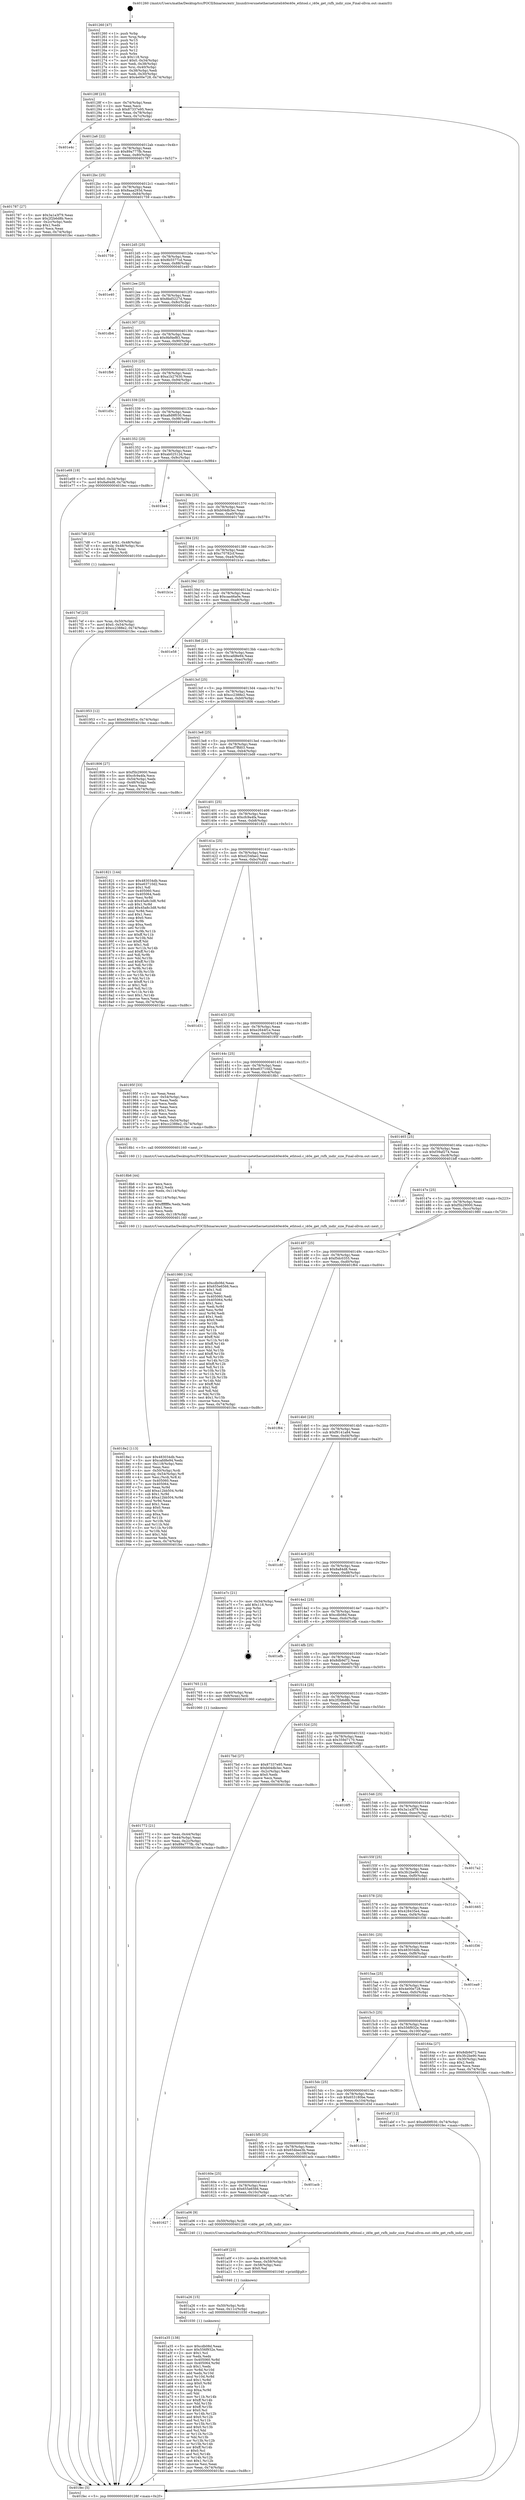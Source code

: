 digraph "0x401260" {
  label = "0x401260 (/mnt/c/Users/mathe/Desktop/tcc/POCII/binaries/extr_linuxdriversnetethernetinteli40ei40e_ethtool.c_i40e_get_rxfh_indir_size_Final-ollvm.out::main(0))"
  labelloc = "t"
  node[shape=record]

  Entry [label="",width=0.3,height=0.3,shape=circle,fillcolor=black,style=filled]
  "0x40128f" [label="{
     0x40128f [23]\l
     | [instrs]\l
     &nbsp;&nbsp;0x40128f \<+3\>: mov -0x74(%rbp),%eax\l
     &nbsp;&nbsp;0x401292 \<+2\>: mov %eax,%ecx\l
     &nbsp;&nbsp;0x401294 \<+6\>: sub $0x87337e95,%ecx\l
     &nbsp;&nbsp;0x40129a \<+3\>: mov %eax,-0x78(%rbp)\l
     &nbsp;&nbsp;0x40129d \<+3\>: mov %ecx,-0x7c(%rbp)\l
     &nbsp;&nbsp;0x4012a0 \<+6\>: je 0000000000401e4c \<main+0xbec\>\l
  }"]
  "0x401e4c" [label="{
     0x401e4c\l
  }", style=dashed]
  "0x4012a6" [label="{
     0x4012a6 [22]\l
     | [instrs]\l
     &nbsp;&nbsp;0x4012a6 \<+5\>: jmp 00000000004012ab \<main+0x4b\>\l
     &nbsp;&nbsp;0x4012ab \<+3\>: mov -0x78(%rbp),%eax\l
     &nbsp;&nbsp;0x4012ae \<+5\>: sub $0x89a777fb,%eax\l
     &nbsp;&nbsp;0x4012b3 \<+3\>: mov %eax,-0x80(%rbp)\l
     &nbsp;&nbsp;0x4012b6 \<+6\>: je 0000000000401787 \<main+0x527\>\l
  }"]
  Exit [label="",width=0.3,height=0.3,shape=circle,fillcolor=black,style=filled,peripheries=2]
  "0x401787" [label="{
     0x401787 [27]\l
     | [instrs]\l
     &nbsp;&nbsp;0x401787 \<+5\>: mov $0x3a1a3f79,%eax\l
     &nbsp;&nbsp;0x40178c \<+5\>: mov $0x2f2b6d8b,%ecx\l
     &nbsp;&nbsp;0x401791 \<+3\>: mov -0x2c(%rbp),%edx\l
     &nbsp;&nbsp;0x401794 \<+3\>: cmp $0x1,%edx\l
     &nbsp;&nbsp;0x401797 \<+3\>: cmovl %ecx,%eax\l
     &nbsp;&nbsp;0x40179a \<+3\>: mov %eax,-0x74(%rbp)\l
     &nbsp;&nbsp;0x40179d \<+5\>: jmp 0000000000401fec \<main+0xd8c\>\l
  }"]
  "0x4012bc" [label="{
     0x4012bc [25]\l
     | [instrs]\l
     &nbsp;&nbsp;0x4012bc \<+5\>: jmp 00000000004012c1 \<main+0x61\>\l
     &nbsp;&nbsp;0x4012c1 \<+3\>: mov -0x78(%rbp),%eax\l
     &nbsp;&nbsp;0x4012c4 \<+5\>: sub $0x8aaa293d,%eax\l
     &nbsp;&nbsp;0x4012c9 \<+6\>: mov %eax,-0x84(%rbp)\l
     &nbsp;&nbsp;0x4012cf \<+6\>: je 0000000000401759 \<main+0x4f9\>\l
  }"]
  "0x401a35" [label="{
     0x401a35 [138]\l
     | [instrs]\l
     &nbsp;&nbsp;0x401a35 \<+5\>: mov $0xcdb08d,%eax\l
     &nbsp;&nbsp;0x401a3a \<+5\>: mov $0x556f932e,%esi\l
     &nbsp;&nbsp;0x401a3f \<+2\>: mov $0x1,%cl\l
     &nbsp;&nbsp;0x401a41 \<+2\>: xor %edx,%edx\l
     &nbsp;&nbsp;0x401a43 \<+8\>: mov 0x405060,%r8d\l
     &nbsp;&nbsp;0x401a4b \<+8\>: mov 0x405064,%r9d\l
     &nbsp;&nbsp;0x401a53 \<+3\>: sub $0x1,%edx\l
     &nbsp;&nbsp;0x401a56 \<+3\>: mov %r8d,%r10d\l
     &nbsp;&nbsp;0x401a59 \<+3\>: add %edx,%r10d\l
     &nbsp;&nbsp;0x401a5c \<+4\>: imul %r10d,%r8d\l
     &nbsp;&nbsp;0x401a60 \<+4\>: and $0x1,%r8d\l
     &nbsp;&nbsp;0x401a64 \<+4\>: cmp $0x0,%r8d\l
     &nbsp;&nbsp;0x401a68 \<+4\>: sete %r11b\l
     &nbsp;&nbsp;0x401a6c \<+4\>: cmp $0xa,%r9d\l
     &nbsp;&nbsp;0x401a70 \<+3\>: setl %bl\l
     &nbsp;&nbsp;0x401a73 \<+3\>: mov %r11b,%r14b\l
     &nbsp;&nbsp;0x401a76 \<+4\>: xor $0xff,%r14b\l
     &nbsp;&nbsp;0x401a7a \<+3\>: mov %bl,%r15b\l
     &nbsp;&nbsp;0x401a7d \<+4\>: xor $0xff,%r15b\l
     &nbsp;&nbsp;0x401a81 \<+3\>: xor $0x0,%cl\l
     &nbsp;&nbsp;0x401a84 \<+3\>: mov %r14b,%r12b\l
     &nbsp;&nbsp;0x401a87 \<+4\>: and $0x0,%r12b\l
     &nbsp;&nbsp;0x401a8b \<+3\>: and %cl,%r11b\l
     &nbsp;&nbsp;0x401a8e \<+3\>: mov %r15b,%r13b\l
     &nbsp;&nbsp;0x401a91 \<+4\>: and $0x0,%r13b\l
     &nbsp;&nbsp;0x401a95 \<+2\>: and %cl,%bl\l
     &nbsp;&nbsp;0x401a97 \<+3\>: or %r11b,%r12b\l
     &nbsp;&nbsp;0x401a9a \<+3\>: or %bl,%r13b\l
     &nbsp;&nbsp;0x401a9d \<+3\>: xor %r13b,%r12b\l
     &nbsp;&nbsp;0x401aa0 \<+3\>: or %r15b,%r14b\l
     &nbsp;&nbsp;0x401aa3 \<+4\>: xor $0xff,%r14b\l
     &nbsp;&nbsp;0x401aa7 \<+3\>: or $0x0,%cl\l
     &nbsp;&nbsp;0x401aaa \<+3\>: and %cl,%r14b\l
     &nbsp;&nbsp;0x401aad \<+3\>: or %r14b,%r12b\l
     &nbsp;&nbsp;0x401ab0 \<+4\>: test $0x1,%r12b\l
     &nbsp;&nbsp;0x401ab4 \<+3\>: cmovne %esi,%eax\l
     &nbsp;&nbsp;0x401ab7 \<+3\>: mov %eax,-0x74(%rbp)\l
     &nbsp;&nbsp;0x401aba \<+5\>: jmp 0000000000401fec \<main+0xd8c\>\l
  }"]
  "0x401759" [label="{
     0x401759\l
  }", style=dashed]
  "0x4012d5" [label="{
     0x4012d5 [25]\l
     | [instrs]\l
     &nbsp;&nbsp;0x4012d5 \<+5\>: jmp 00000000004012da \<main+0x7a\>\l
     &nbsp;&nbsp;0x4012da \<+3\>: mov -0x78(%rbp),%eax\l
     &nbsp;&nbsp;0x4012dd \<+5\>: sub $0x8b5577cd,%eax\l
     &nbsp;&nbsp;0x4012e2 \<+6\>: mov %eax,-0x88(%rbp)\l
     &nbsp;&nbsp;0x4012e8 \<+6\>: je 0000000000401e40 \<main+0xbe0\>\l
  }"]
  "0x401a26" [label="{
     0x401a26 [15]\l
     | [instrs]\l
     &nbsp;&nbsp;0x401a26 \<+4\>: mov -0x50(%rbp),%rdi\l
     &nbsp;&nbsp;0x401a2a \<+6\>: mov %eax,-0x11c(%rbp)\l
     &nbsp;&nbsp;0x401a30 \<+5\>: call 0000000000401030 \<free@plt\>\l
     | [calls]\l
     &nbsp;&nbsp;0x401030 \{1\} (unknown)\l
  }"]
  "0x401e40" [label="{
     0x401e40\l
  }", style=dashed]
  "0x4012ee" [label="{
     0x4012ee [25]\l
     | [instrs]\l
     &nbsp;&nbsp;0x4012ee \<+5\>: jmp 00000000004012f3 \<main+0x93\>\l
     &nbsp;&nbsp;0x4012f3 \<+3\>: mov -0x78(%rbp),%eax\l
     &nbsp;&nbsp;0x4012f6 \<+5\>: sub $0x8bd5227d,%eax\l
     &nbsp;&nbsp;0x4012fb \<+6\>: mov %eax,-0x8c(%rbp)\l
     &nbsp;&nbsp;0x401301 \<+6\>: je 0000000000401db4 \<main+0xb54\>\l
  }"]
  "0x401a0f" [label="{
     0x401a0f [23]\l
     | [instrs]\l
     &nbsp;&nbsp;0x401a0f \<+10\>: movabs $0x4030d6,%rdi\l
     &nbsp;&nbsp;0x401a19 \<+3\>: mov %eax,-0x58(%rbp)\l
     &nbsp;&nbsp;0x401a1c \<+3\>: mov -0x58(%rbp),%esi\l
     &nbsp;&nbsp;0x401a1f \<+2\>: mov $0x0,%al\l
     &nbsp;&nbsp;0x401a21 \<+5\>: call 0000000000401040 \<printf@plt\>\l
     | [calls]\l
     &nbsp;&nbsp;0x401040 \{1\} (unknown)\l
  }"]
  "0x401db4" [label="{
     0x401db4\l
  }", style=dashed]
  "0x401307" [label="{
     0x401307 [25]\l
     | [instrs]\l
     &nbsp;&nbsp;0x401307 \<+5\>: jmp 000000000040130c \<main+0xac\>\l
     &nbsp;&nbsp;0x40130c \<+3\>: mov -0x78(%rbp),%eax\l
     &nbsp;&nbsp;0x40130f \<+5\>: sub $0x9bf4ef83,%eax\l
     &nbsp;&nbsp;0x401314 \<+6\>: mov %eax,-0x90(%rbp)\l
     &nbsp;&nbsp;0x40131a \<+6\>: je 0000000000401fb6 \<main+0xd56\>\l
  }"]
  "0x401627" [label="{
     0x401627\l
  }", style=dashed]
  "0x401fb6" [label="{
     0x401fb6\l
  }", style=dashed]
  "0x401320" [label="{
     0x401320 [25]\l
     | [instrs]\l
     &nbsp;&nbsp;0x401320 \<+5\>: jmp 0000000000401325 \<main+0xc5\>\l
     &nbsp;&nbsp;0x401325 \<+3\>: mov -0x78(%rbp),%eax\l
     &nbsp;&nbsp;0x401328 \<+5\>: sub $0xa1b27630,%eax\l
     &nbsp;&nbsp;0x40132d \<+6\>: mov %eax,-0x94(%rbp)\l
     &nbsp;&nbsp;0x401333 \<+6\>: je 0000000000401d5c \<main+0xafc\>\l
  }"]
  "0x401a06" [label="{
     0x401a06 [9]\l
     | [instrs]\l
     &nbsp;&nbsp;0x401a06 \<+4\>: mov -0x50(%rbp),%rdi\l
     &nbsp;&nbsp;0x401a0a \<+5\>: call 0000000000401240 \<i40e_get_rxfh_indir_size\>\l
     | [calls]\l
     &nbsp;&nbsp;0x401240 \{1\} (/mnt/c/Users/mathe/Desktop/tcc/POCII/binaries/extr_linuxdriversnetethernetinteli40ei40e_ethtool.c_i40e_get_rxfh_indir_size_Final-ollvm.out::i40e_get_rxfh_indir_size)\l
  }"]
  "0x401d5c" [label="{
     0x401d5c\l
  }", style=dashed]
  "0x401339" [label="{
     0x401339 [25]\l
     | [instrs]\l
     &nbsp;&nbsp;0x401339 \<+5\>: jmp 000000000040133e \<main+0xde\>\l
     &nbsp;&nbsp;0x40133e \<+3\>: mov -0x78(%rbp),%eax\l
     &nbsp;&nbsp;0x401341 \<+5\>: sub $0xa8d9f030,%eax\l
     &nbsp;&nbsp;0x401346 \<+6\>: mov %eax,-0x98(%rbp)\l
     &nbsp;&nbsp;0x40134c \<+6\>: je 0000000000401e69 \<main+0xc09\>\l
  }"]
  "0x40160e" [label="{
     0x40160e [25]\l
     | [instrs]\l
     &nbsp;&nbsp;0x40160e \<+5\>: jmp 0000000000401613 \<main+0x3b3\>\l
     &nbsp;&nbsp;0x401613 \<+3\>: mov -0x78(%rbp),%eax\l
     &nbsp;&nbsp;0x401616 \<+5\>: sub $0x655e6566,%eax\l
     &nbsp;&nbsp;0x40161b \<+6\>: mov %eax,-0x10c(%rbp)\l
     &nbsp;&nbsp;0x401621 \<+6\>: je 0000000000401a06 \<main+0x7a6\>\l
  }"]
  "0x401e69" [label="{
     0x401e69 [19]\l
     | [instrs]\l
     &nbsp;&nbsp;0x401e69 \<+7\>: movl $0x0,-0x34(%rbp)\l
     &nbsp;&nbsp;0x401e70 \<+7\>: movl $0x8a84d8,-0x74(%rbp)\l
     &nbsp;&nbsp;0x401e77 \<+5\>: jmp 0000000000401fec \<main+0xd8c\>\l
  }"]
  "0x401352" [label="{
     0x401352 [25]\l
     | [instrs]\l
     &nbsp;&nbsp;0x401352 \<+5\>: jmp 0000000000401357 \<main+0xf7\>\l
     &nbsp;&nbsp;0x401357 \<+3\>: mov -0x78(%rbp),%eax\l
     &nbsp;&nbsp;0x40135a \<+5\>: sub $0xab02512d,%eax\l
     &nbsp;&nbsp;0x40135f \<+6\>: mov %eax,-0x9c(%rbp)\l
     &nbsp;&nbsp;0x401365 \<+6\>: je 0000000000401be4 \<main+0x984\>\l
  }"]
  "0x401acb" [label="{
     0x401acb\l
  }", style=dashed]
  "0x401be4" [label="{
     0x401be4\l
  }", style=dashed]
  "0x40136b" [label="{
     0x40136b [25]\l
     | [instrs]\l
     &nbsp;&nbsp;0x40136b \<+5\>: jmp 0000000000401370 \<main+0x110\>\l
     &nbsp;&nbsp;0x401370 \<+3\>: mov -0x78(%rbp),%eax\l
     &nbsp;&nbsp;0x401373 \<+5\>: sub $0xb04db3ec,%eax\l
     &nbsp;&nbsp;0x401378 \<+6\>: mov %eax,-0xa0(%rbp)\l
     &nbsp;&nbsp;0x40137e \<+6\>: je 00000000004017d8 \<main+0x578\>\l
  }"]
  "0x4015f5" [label="{
     0x4015f5 [25]\l
     | [instrs]\l
     &nbsp;&nbsp;0x4015f5 \<+5\>: jmp 00000000004015fa \<main+0x39a\>\l
     &nbsp;&nbsp;0x4015fa \<+3\>: mov -0x78(%rbp),%eax\l
     &nbsp;&nbsp;0x4015fd \<+5\>: sub $0x654bee3b,%eax\l
     &nbsp;&nbsp;0x401602 \<+6\>: mov %eax,-0x108(%rbp)\l
     &nbsp;&nbsp;0x401608 \<+6\>: je 0000000000401acb \<main+0x86b\>\l
  }"]
  "0x4017d8" [label="{
     0x4017d8 [23]\l
     | [instrs]\l
     &nbsp;&nbsp;0x4017d8 \<+7\>: movl $0x1,-0x48(%rbp)\l
     &nbsp;&nbsp;0x4017df \<+4\>: movslq -0x48(%rbp),%rax\l
     &nbsp;&nbsp;0x4017e3 \<+4\>: shl $0x2,%rax\l
     &nbsp;&nbsp;0x4017e7 \<+3\>: mov %rax,%rdi\l
     &nbsp;&nbsp;0x4017ea \<+5\>: call 0000000000401050 \<malloc@plt\>\l
     | [calls]\l
     &nbsp;&nbsp;0x401050 \{1\} (unknown)\l
  }"]
  "0x401384" [label="{
     0x401384 [25]\l
     | [instrs]\l
     &nbsp;&nbsp;0x401384 \<+5\>: jmp 0000000000401389 \<main+0x129\>\l
     &nbsp;&nbsp;0x401389 \<+3\>: mov -0x78(%rbp),%eax\l
     &nbsp;&nbsp;0x40138c \<+5\>: sub $0xc70782cf,%eax\l
     &nbsp;&nbsp;0x401391 \<+6\>: mov %eax,-0xa4(%rbp)\l
     &nbsp;&nbsp;0x401397 \<+6\>: je 0000000000401b1e \<main+0x8be\>\l
  }"]
  "0x401d3d" [label="{
     0x401d3d\l
  }", style=dashed]
  "0x401b1e" [label="{
     0x401b1e\l
  }", style=dashed]
  "0x40139d" [label="{
     0x40139d [25]\l
     | [instrs]\l
     &nbsp;&nbsp;0x40139d \<+5\>: jmp 00000000004013a2 \<main+0x142\>\l
     &nbsp;&nbsp;0x4013a2 \<+3\>: mov -0x78(%rbp),%eax\l
     &nbsp;&nbsp;0x4013a5 \<+5\>: sub $0xcaa46a0e,%eax\l
     &nbsp;&nbsp;0x4013aa \<+6\>: mov %eax,-0xa8(%rbp)\l
     &nbsp;&nbsp;0x4013b0 \<+6\>: je 0000000000401e58 \<main+0xbf8\>\l
  }"]
  "0x4015dc" [label="{
     0x4015dc [25]\l
     | [instrs]\l
     &nbsp;&nbsp;0x4015dc \<+5\>: jmp 00000000004015e1 \<main+0x381\>\l
     &nbsp;&nbsp;0x4015e1 \<+3\>: mov -0x78(%rbp),%eax\l
     &nbsp;&nbsp;0x4015e4 \<+5\>: sub $0x653180be,%eax\l
     &nbsp;&nbsp;0x4015e9 \<+6\>: mov %eax,-0x104(%rbp)\l
     &nbsp;&nbsp;0x4015ef \<+6\>: je 0000000000401d3d \<main+0xadd\>\l
  }"]
  "0x401e58" [label="{
     0x401e58\l
  }", style=dashed]
  "0x4013b6" [label="{
     0x4013b6 [25]\l
     | [instrs]\l
     &nbsp;&nbsp;0x4013b6 \<+5\>: jmp 00000000004013bb \<main+0x15b\>\l
     &nbsp;&nbsp;0x4013bb \<+3\>: mov -0x78(%rbp),%eax\l
     &nbsp;&nbsp;0x4013be \<+5\>: sub $0xcafd8e94,%eax\l
     &nbsp;&nbsp;0x4013c3 \<+6\>: mov %eax,-0xac(%rbp)\l
     &nbsp;&nbsp;0x4013c9 \<+6\>: je 0000000000401953 \<main+0x6f3\>\l
  }"]
  "0x401abf" [label="{
     0x401abf [12]\l
     | [instrs]\l
     &nbsp;&nbsp;0x401abf \<+7\>: movl $0xa8d9f030,-0x74(%rbp)\l
     &nbsp;&nbsp;0x401ac6 \<+5\>: jmp 0000000000401fec \<main+0xd8c\>\l
  }"]
  "0x401953" [label="{
     0x401953 [12]\l
     | [instrs]\l
     &nbsp;&nbsp;0x401953 \<+7\>: movl $0xe2644f1e,-0x74(%rbp)\l
     &nbsp;&nbsp;0x40195a \<+5\>: jmp 0000000000401fec \<main+0xd8c\>\l
  }"]
  "0x4013cf" [label="{
     0x4013cf [25]\l
     | [instrs]\l
     &nbsp;&nbsp;0x4013cf \<+5\>: jmp 00000000004013d4 \<main+0x174\>\l
     &nbsp;&nbsp;0x4013d4 \<+3\>: mov -0x78(%rbp),%eax\l
     &nbsp;&nbsp;0x4013d7 \<+5\>: sub $0xcc2388e2,%eax\l
     &nbsp;&nbsp;0x4013dc \<+6\>: mov %eax,-0xb0(%rbp)\l
     &nbsp;&nbsp;0x4013e2 \<+6\>: je 0000000000401806 \<main+0x5a6\>\l
  }"]
  "0x4018e2" [label="{
     0x4018e2 [113]\l
     | [instrs]\l
     &nbsp;&nbsp;0x4018e2 \<+5\>: mov $0x483034db,%ecx\l
     &nbsp;&nbsp;0x4018e7 \<+5\>: mov $0xcafd8e94,%edx\l
     &nbsp;&nbsp;0x4018ec \<+6\>: mov -0x118(%rbp),%esi\l
     &nbsp;&nbsp;0x4018f2 \<+3\>: imul %eax,%esi\l
     &nbsp;&nbsp;0x4018f5 \<+4\>: mov -0x50(%rbp),%rdi\l
     &nbsp;&nbsp;0x4018f9 \<+4\>: movslq -0x54(%rbp),%r8\l
     &nbsp;&nbsp;0x4018fd \<+4\>: mov %esi,(%rdi,%r8,4)\l
     &nbsp;&nbsp;0x401901 \<+7\>: mov 0x405060,%eax\l
     &nbsp;&nbsp;0x401908 \<+7\>: mov 0x405064,%esi\l
     &nbsp;&nbsp;0x40190f \<+3\>: mov %eax,%r9d\l
     &nbsp;&nbsp;0x401912 \<+7\>: add $0xa12bb504,%r9d\l
     &nbsp;&nbsp;0x401919 \<+4\>: sub $0x1,%r9d\l
     &nbsp;&nbsp;0x40191d \<+7\>: sub $0xa12bb504,%r9d\l
     &nbsp;&nbsp;0x401924 \<+4\>: imul %r9d,%eax\l
     &nbsp;&nbsp;0x401928 \<+3\>: and $0x1,%eax\l
     &nbsp;&nbsp;0x40192b \<+3\>: cmp $0x0,%eax\l
     &nbsp;&nbsp;0x40192e \<+4\>: sete %r10b\l
     &nbsp;&nbsp;0x401932 \<+3\>: cmp $0xa,%esi\l
     &nbsp;&nbsp;0x401935 \<+4\>: setl %r11b\l
     &nbsp;&nbsp;0x401939 \<+3\>: mov %r10b,%bl\l
     &nbsp;&nbsp;0x40193c \<+3\>: and %r11b,%bl\l
     &nbsp;&nbsp;0x40193f \<+3\>: xor %r11b,%r10b\l
     &nbsp;&nbsp;0x401942 \<+3\>: or %r10b,%bl\l
     &nbsp;&nbsp;0x401945 \<+3\>: test $0x1,%bl\l
     &nbsp;&nbsp;0x401948 \<+3\>: cmovne %edx,%ecx\l
     &nbsp;&nbsp;0x40194b \<+3\>: mov %ecx,-0x74(%rbp)\l
     &nbsp;&nbsp;0x40194e \<+5\>: jmp 0000000000401fec \<main+0xd8c\>\l
  }"]
  "0x401806" [label="{
     0x401806 [27]\l
     | [instrs]\l
     &nbsp;&nbsp;0x401806 \<+5\>: mov $0xf5b29000,%eax\l
     &nbsp;&nbsp;0x40180b \<+5\>: mov $0xcfc9a4fa,%ecx\l
     &nbsp;&nbsp;0x401810 \<+3\>: mov -0x54(%rbp),%edx\l
     &nbsp;&nbsp;0x401813 \<+3\>: cmp -0x48(%rbp),%edx\l
     &nbsp;&nbsp;0x401816 \<+3\>: cmovl %ecx,%eax\l
     &nbsp;&nbsp;0x401819 \<+3\>: mov %eax,-0x74(%rbp)\l
     &nbsp;&nbsp;0x40181c \<+5\>: jmp 0000000000401fec \<main+0xd8c\>\l
  }"]
  "0x4013e8" [label="{
     0x4013e8 [25]\l
     | [instrs]\l
     &nbsp;&nbsp;0x4013e8 \<+5\>: jmp 00000000004013ed \<main+0x18d\>\l
     &nbsp;&nbsp;0x4013ed \<+3\>: mov -0x78(%rbp),%eax\l
     &nbsp;&nbsp;0x4013f0 \<+5\>: sub $0xcf7ffd03,%eax\l
     &nbsp;&nbsp;0x4013f5 \<+6\>: mov %eax,-0xb4(%rbp)\l
     &nbsp;&nbsp;0x4013fb \<+6\>: je 0000000000401bd8 \<main+0x978\>\l
  }"]
  "0x4018b6" [label="{
     0x4018b6 [44]\l
     | [instrs]\l
     &nbsp;&nbsp;0x4018b6 \<+2\>: xor %ecx,%ecx\l
     &nbsp;&nbsp;0x4018b8 \<+5\>: mov $0x2,%edx\l
     &nbsp;&nbsp;0x4018bd \<+6\>: mov %edx,-0x114(%rbp)\l
     &nbsp;&nbsp;0x4018c3 \<+1\>: cltd\l
     &nbsp;&nbsp;0x4018c4 \<+6\>: mov -0x114(%rbp),%esi\l
     &nbsp;&nbsp;0x4018ca \<+2\>: idiv %esi\l
     &nbsp;&nbsp;0x4018cc \<+6\>: imul $0xfffffffe,%edx,%edx\l
     &nbsp;&nbsp;0x4018d2 \<+3\>: sub $0x1,%ecx\l
     &nbsp;&nbsp;0x4018d5 \<+2\>: sub %ecx,%edx\l
     &nbsp;&nbsp;0x4018d7 \<+6\>: mov %edx,-0x118(%rbp)\l
     &nbsp;&nbsp;0x4018dd \<+5\>: call 0000000000401160 \<next_i\>\l
     | [calls]\l
     &nbsp;&nbsp;0x401160 \{1\} (/mnt/c/Users/mathe/Desktop/tcc/POCII/binaries/extr_linuxdriversnetethernetinteli40ei40e_ethtool.c_i40e_get_rxfh_indir_size_Final-ollvm.out::next_i)\l
  }"]
  "0x401bd8" [label="{
     0x401bd8\l
  }", style=dashed]
  "0x401401" [label="{
     0x401401 [25]\l
     | [instrs]\l
     &nbsp;&nbsp;0x401401 \<+5\>: jmp 0000000000401406 \<main+0x1a6\>\l
     &nbsp;&nbsp;0x401406 \<+3\>: mov -0x78(%rbp),%eax\l
     &nbsp;&nbsp;0x401409 \<+5\>: sub $0xcfc9a4fa,%eax\l
     &nbsp;&nbsp;0x40140e \<+6\>: mov %eax,-0xb8(%rbp)\l
     &nbsp;&nbsp;0x401414 \<+6\>: je 0000000000401821 \<main+0x5c1\>\l
  }"]
  "0x4017ef" [label="{
     0x4017ef [23]\l
     | [instrs]\l
     &nbsp;&nbsp;0x4017ef \<+4\>: mov %rax,-0x50(%rbp)\l
     &nbsp;&nbsp;0x4017f3 \<+7\>: movl $0x0,-0x54(%rbp)\l
     &nbsp;&nbsp;0x4017fa \<+7\>: movl $0xcc2388e2,-0x74(%rbp)\l
     &nbsp;&nbsp;0x401801 \<+5\>: jmp 0000000000401fec \<main+0xd8c\>\l
  }"]
  "0x401821" [label="{
     0x401821 [144]\l
     | [instrs]\l
     &nbsp;&nbsp;0x401821 \<+5\>: mov $0x483034db,%eax\l
     &nbsp;&nbsp;0x401826 \<+5\>: mov $0xe63710d2,%ecx\l
     &nbsp;&nbsp;0x40182b \<+2\>: mov $0x1,%dl\l
     &nbsp;&nbsp;0x40182d \<+7\>: mov 0x405060,%esi\l
     &nbsp;&nbsp;0x401834 \<+7\>: mov 0x405064,%edi\l
     &nbsp;&nbsp;0x40183b \<+3\>: mov %esi,%r8d\l
     &nbsp;&nbsp;0x40183e \<+7\>: sub $0x45a8c3d8,%r8d\l
     &nbsp;&nbsp;0x401845 \<+4\>: sub $0x1,%r8d\l
     &nbsp;&nbsp;0x401849 \<+7\>: add $0x45a8c3d8,%r8d\l
     &nbsp;&nbsp;0x401850 \<+4\>: imul %r8d,%esi\l
     &nbsp;&nbsp;0x401854 \<+3\>: and $0x1,%esi\l
     &nbsp;&nbsp;0x401857 \<+3\>: cmp $0x0,%esi\l
     &nbsp;&nbsp;0x40185a \<+4\>: sete %r9b\l
     &nbsp;&nbsp;0x40185e \<+3\>: cmp $0xa,%edi\l
     &nbsp;&nbsp;0x401861 \<+4\>: setl %r10b\l
     &nbsp;&nbsp;0x401865 \<+3\>: mov %r9b,%r11b\l
     &nbsp;&nbsp;0x401868 \<+4\>: xor $0xff,%r11b\l
     &nbsp;&nbsp;0x40186c \<+3\>: mov %r10b,%bl\l
     &nbsp;&nbsp;0x40186f \<+3\>: xor $0xff,%bl\l
     &nbsp;&nbsp;0x401872 \<+3\>: xor $0x1,%dl\l
     &nbsp;&nbsp;0x401875 \<+3\>: mov %r11b,%r14b\l
     &nbsp;&nbsp;0x401878 \<+4\>: and $0xff,%r14b\l
     &nbsp;&nbsp;0x40187c \<+3\>: and %dl,%r9b\l
     &nbsp;&nbsp;0x40187f \<+3\>: mov %bl,%r15b\l
     &nbsp;&nbsp;0x401882 \<+4\>: and $0xff,%r15b\l
     &nbsp;&nbsp;0x401886 \<+3\>: and %dl,%r10b\l
     &nbsp;&nbsp;0x401889 \<+3\>: or %r9b,%r14b\l
     &nbsp;&nbsp;0x40188c \<+3\>: or %r10b,%r15b\l
     &nbsp;&nbsp;0x40188f \<+3\>: xor %r15b,%r14b\l
     &nbsp;&nbsp;0x401892 \<+3\>: or %bl,%r11b\l
     &nbsp;&nbsp;0x401895 \<+4\>: xor $0xff,%r11b\l
     &nbsp;&nbsp;0x401899 \<+3\>: or $0x1,%dl\l
     &nbsp;&nbsp;0x40189c \<+3\>: and %dl,%r11b\l
     &nbsp;&nbsp;0x40189f \<+3\>: or %r11b,%r14b\l
     &nbsp;&nbsp;0x4018a2 \<+4\>: test $0x1,%r14b\l
     &nbsp;&nbsp;0x4018a6 \<+3\>: cmovne %ecx,%eax\l
     &nbsp;&nbsp;0x4018a9 \<+3\>: mov %eax,-0x74(%rbp)\l
     &nbsp;&nbsp;0x4018ac \<+5\>: jmp 0000000000401fec \<main+0xd8c\>\l
  }"]
  "0x40141a" [label="{
     0x40141a [25]\l
     | [instrs]\l
     &nbsp;&nbsp;0x40141a \<+5\>: jmp 000000000040141f \<main+0x1bf\>\l
     &nbsp;&nbsp;0x40141f \<+3\>: mov -0x78(%rbp),%eax\l
     &nbsp;&nbsp;0x401422 \<+5\>: sub $0xd254fae2,%eax\l
     &nbsp;&nbsp;0x401427 \<+6\>: mov %eax,-0xbc(%rbp)\l
     &nbsp;&nbsp;0x40142d \<+6\>: je 0000000000401d31 \<main+0xad1\>\l
  }"]
  "0x401772" [label="{
     0x401772 [21]\l
     | [instrs]\l
     &nbsp;&nbsp;0x401772 \<+3\>: mov %eax,-0x44(%rbp)\l
     &nbsp;&nbsp;0x401775 \<+3\>: mov -0x44(%rbp),%eax\l
     &nbsp;&nbsp;0x401778 \<+3\>: mov %eax,-0x2c(%rbp)\l
     &nbsp;&nbsp;0x40177b \<+7\>: movl $0x89a777fb,-0x74(%rbp)\l
     &nbsp;&nbsp;0x401782 \<+5\>: jmp 0000000000401fec \<main+0xd8c\>\l
  }"]
  "0x401d31" [label="{
     0x401d31\l
  }", style=dashed]
  "0x401433" [label="{
     0x401433 [25]\l
     | [instrs]\l
     &nbsp;&nbsp;0x401433 \<+5\>: jmp 0000000000401438 \<main+0x1d8\>\l
     &nbsp;&nbsp;0x401438 \<+3\>: mov -0x78(%rbp),%eax\l
     &nbsp;&nbsp;0x40143b \<+5\>: sub $0xe2644f1e,%eax\l
     &nbsp;&nbsp;0x401440 \<+6\>: mov %eax,-0xc0(%rbp)\l
     &nbsp;&nbsp;0x401446 \<+6\>: je 000000000040195f \<main+0x6ff\>\l
  }"]
  "0x401260" [label="{
     0x401260 [47]\l
     | [instrs]\l
     &nbsp;&nbsp;0x401260 \<+1\>: push %rbp\l
     &nbsp;&nbsp;0x401261 \<+3\>: mov %rsp,%rbp\l
     &nbsp;&nbsp;0x401264 \<+2\>: push %r15\l
     &nbsp;&nbsp;0x401266 \<+2\>: push %r14\l
     &nbsp;&nbsp;0x401268 \<+2\>: push %r13\l
     &nbsp;&nbsp;0x40126a \<+2\>: push %r12\l
     &nbsp;&nbsp;0x40126c \<+1\>: push %rbx\l
     &nbsp;&nbsp;0x40126d \<+7\>: sub $0x118,%rsp\l
     &nbsp;&nbsp;0x401274 \<+7\>: movl $0x0,-0x34(%rbp)\l
     &nbsp;&nbsp;0x40127b \<+3\>: mov %edi,-0x38(%rbp)\l
     &nbsp;&nbsp;0x40127e \<+4\>: mov %rsi,-0x40(%rbp)\l
     &nbsp;&nbsp;0x401282 \<+3\>: mov -0x38(%rbp),%edi\l
     &nbsp;&nbsp;0x401285 \<+3\>: mov %edi,-0x30(%rbp)\l
     &nbsp;&nbsp;0x401288 \<+7\>: movl $0x4e00e728,-0x74(%rbp)\l
  }"]
  "0x40195f" [label="{
     0x40195f [33]\l
     | [instrs]\l
     &nbsp;&nbsp;0x40195f \<+2\>: xor %eax,%eax\l
     &nbsp;&nbsp;0x401961 \<+3\>: mov -0x54(%rbp),%ecx\l
     &nbsp;&nbsp;0x401964 \<+2\>: mov %eax,%edx\l
     &nbsp;&nbsp;0x401966 \<+2\>: sub %ecx,%edx\l
     &nbsp;&nbsp;0x401968 \<+2\>: mov %eax,%ecx\l
     &nbsp;&nbsp;0x40196a \<+3\>: sub $0x1,%ecx\l
     &nbsp;&nbsp;0x40196d \<+2\>: add %ecx,%edx\l
     &nbsp;&nbsp;0x40196f \<+2\>: sub %edx,%eax\l
     &nbsp;&nbsp;0x401971 \<+3\>: mov %eax,-0x54(%rbp)\l
     &nbsp;&nbsp;0x401974 \<+7\>: movl $0xcc2388e2,-0x74(%rbp)\l
     &nbsp;&nbsp;0x40197b \<+5\>: jmp 0000000000401fec \<main+0xd8c\>\l
  }"]
  "0x40144c" [label="{
     0x40144c [25]\l
     | [instrs]\l
     &nbsp;&nbsp;0x40144c \<+5\>: jmp 0000000000401451 \<main+0x1f1\>\l
     &nbsp;&nbsp;0x401451 \<+3\>: mov -0x78(%rbp),%eax\l
     &nbsp;&nbsp;0x401454 \<+5\>: sub $0xe63710d2,%eax\l
     &nbsp;&nbsp;0x401459 \<+6\>: mov %eax,-0xc4(%rbp)\l
     &nbsp;&nbsp;0x40145f \<+6\>: je 00000000004018b1 \<main+0x651\>\l
  }"]
  "0x401fec" [label="{
     0x401fec [5]\l
     | [instrs]\l
     &nbsp;&nbsp;0x401fec \<+5\>: jmp 000000000040128f \<main+0x2f\>\l
  }"]
  "0x4018b1" [label="{
     0x4018b1 [5]\l
     | [instrs]\l
     &nbsp;&nbsp;0x4018b1 \<+5\>: call 0000000000401160 \<next_i\>\l
     | [calls]\l
     &nbsp;&nbsp;0x401160 \{1\} (/mnt/c/Users/mathe/Desktop/tcc/POCII/binaries/extr_linuxdriversnetethernetinteli40ei40e_ethtool.c_i40e_get_rxfh_indir_size_Final-ollvm.out::next_i)\l
  }"]
  "0x401465" [label="{
     0x401465 [25]\l
     | [instrs]\l
     &nbsp;&nbsp;0x401465 \<+5\>: jmp 000000000040146a \<main+0x20a\>\l
     &nbsp;&nbsp;0x40146a \<+3\>: mov -0x78(%rbp),%eax\l
     &nbsp;&nbsp;0x40146d \<+5\>: sub $0xf39af274,%eax\l
     &nbsp;&nbsp;0x401472 \<+6\>: mov %eax,-0xc8(%rbp)\l
     &nbsp;&nbsp;0x401478 \<+6\>: je 0000000000401bff \<main+0x99f\>\l
  }"]
  "0x4015c3" [label="{
     0x4015c3 [25]\l
     | [instrs]\l
     &nbsp;&nbsp;0x4015c3 \<+5\>: jmp 00000000004015c8 \<main+0x368\>\l
     &nbsp;&nbsp;0x4015c8 \<+3\>: mov -0x78(%rbp),%eax\l
     &nbsp;&nbsp;0x4015cb \<+5\>: sub $0x556f932e,%eax\l
     &nbsp;&nbsp;0x4015d0 \<+6\>: mov %eax,-0x100(%rbp)\l
     &nbsp;&nbsp;0x4015d6 \<+6\>: je 0000000000401abf \<main+0x85f\>\l
  }"]
  "0x401bff" [label="{
     0x401bff\l
  }", style=dashed]
  "0x40147e" [label="{
     0x40147e [25]\l
     | [instrs]\l
     &nbsp;&nbsp;0x40147e \<+5\>: jmp 0000000000401483 \<main+0x223\>\l
     &nbsp;&nbsp;0x401483 \<+3\>: mov -0x78(%rbp),%eax\l
     &nbsp;&nbsp;0x401486 \<+5\>: sub $0xf5b29000,%eax\l
     &nbsp;&nbsp;0x40148b \<+6\>: mov %eax,-0xcc(%rbp)\l
     &nbsp;&nbsp;0x401491 \<+6\>: je 0000000000401980 \<main+0x720\>\l
  }"]
  "0x40164a" [label="{
     0x40164a [27]\l
     | [instrs]\l
     &nbsp;&nbsp;0x40164a \<+5\>: mov $0x8db9d72,%eax\l
     &nbsp;&nbsp;0x40164f \<+5\>: mov $0x3fc2be90,%ecx\l
     &nbsp;&nbsp;0x401654 \<+3\>: mov -0x30(%rbp),%edx\l
     &nbsp;&nbsp;0x401657 \<+3\>: cmp $0x2,%edx\l
     &nbsp;&nbsp;0x40165a \<+3\>: cmovne %ecx,%eax\l
     &nbsp;&nbsp;0x40165d \<+3\>: mov %eax,-0x74(%rbp)\l
     &nbsp;&nbsp;0x401660 \<+5\>: jmp 0000000000401fec \<main+0xd8c\>\l
  }"]
  "0x401980" [label="{
     0x401980 [134]\l
     | [instrs]\l
     &nbsp;&nbsp;0x401980 \<+5\>: mov $0xcdb08d,%eax\l
     &nbsp;&nbsp;0x401985 \<+5\>: mov $0x655e6566,%ecx\l
     &nbsp;&nbsp;0x40198a \<+2\>: mov $0x1,%dl\l
     &nbsp;&nbsp;0x40198c \<+2\>: xor %esi,%esi\l
     &nbsp;&nbsp;0x40198e \<+7\>: mov 0x405060,%edi\l
     &nbsp;&nbsp;0x401995 \<+8\>: mov 0x405064,%r8d\l
     &nbsp;&nbsp;0x40199d \<+3\>: sub $0x1,%esi\l
     &nbsp;&nbsp;0x4019a0 \<+3\>: mov %edi,%r9d\l
     &nbsp;&nbsp;0x4019a3 \<+3\>: add %esi,%r9d\l
     &nbsp;&nbsp;0x4019a6 \<+4\>: imul %r9d,%edi\l
     &nbsp;&nbsp;0x4019aa \<+3\>: and $0x1,%edi\l
     &nbsp;&nbsp;0x4019ad \<+3\>: cmp $0x0,%edi\l
     &nbsp;&nbsp;0x4019b0 \<+4\>: sete %r10b\l
     &nbsp;&nbsp;0x4019b4 \<+4\>: cmp $0xa,%r8d\l
     &nbsp;&nbsp;0x4019b8 \<+4\>: setl %r11b\l
     &nbsp;&nbsp;0x4019bc \<+3\>: mov %r10b,%bl\l
     &nbsp;&nbsp;0x4019bf \<+3\>: xor $0xff,%bl\l
     &nbsp;&nbsp;0x4019c2 \<+3\>: mov %r11b,%r14b\l
     &nbsp;&nbsp;0x4019c5 \<+4\>: xor $0xff,%r14b\l
     &nbsp;&nbsp;0x4019c9 \<+3\>: xor $0x1,%dl\l
     &nbsp;&nbsp;0x4019cc \<+3\>: mov %bl,%r15b\l
     &nbsp;&nbsp;0x4019cf \<+4\>: and $0xff,%r15b\l
     &nbsp;&nbsp;0x4019d3 \<+3\>: and %dl,%r10b\l
     &nbsp;&nbsp;0x4019d6 \<+3\>: mov %r14b,%r12b\l
     &nbsp;&nbsp;0x4019d9 \<+4\>: and $0xff,%r12b\l
     &nbsp;&nbsp;0x4019dd \<+3\>: and %dl,%r11b\l
     &nbsp;&nbsp;0x4019e0 \<+3\>: or %r10b,%r15b\l
     &nbsp;&nbsp;0x4019e3 \<+3\>: or %r11b,%r12b\l
     &nbsp;&nbsp;0x4019e6 \<+3\>: xor %r12b,%r15b\l
     &nbsp;&nbsp;0x4019e9 \<+3\>: or %r14b,%bl\l
     &nbsp;&nbsp;0x4019ec \<+3\>: xor $0xff,%bl\l
     &nbsp;&nbsp;0x4019ef \<+3\>: or $0x1,%dl\l
     &nbsp;&nbsp;0x4019f2 \<+2\>: and %dl,%bl\l
     &nbsp;&nbsp;0x4019f4 \<+3\>: or %bl,%r15b\l
     &nbsp;&nbsp;0x4019f7 \<+4\>: test $0x1,%r15b\l
     &nbsp;&nbsp;0x4019fb \<+3\>: cmovne %ecx,%eax\l
     &nbsp;&nbsp;0x4019fe \<+3\>: mov %eax,-0x74(%rbp)\l
     &nbsp;&nbsp;0x401a01 \<+5\>: jmp 0000000000401fec \<main+0xd8c\>\l
  }"]
  "0x401497" [label="{
     0x401497 [25]\l
     | [instrs]\l
     &nbsp;&nbsp;0x401497 \<+5\>: jmp 000000000040149c \<main+0x23c\>\l
     &nbsp;&nbsp;0x40149c \<+3\>: mov -0x78(%rbp),%eax\l
     &nbsp;&nbsp;0x40149f \<+5\>: sub $0xf5dc0355,%eax\l
     &nbsp;&nbsp;0x4014a4 \<+6\>: mov %eax,-0xd0(%rbp)\l
     &nbsp;&nbsp;0x4014aa \<+6\>: je 0000000000401f64 \<main+0xd04\>\l
  }"]
  "0x4015aa" [label="{
     0x4015aa [25]\l
     | [instrs]\l
     &nbsp;&nbsp;0x4015aa \<+5\>: jmp 00000000004015af \<main+0x34f\>\l
     &nbsp;&nbsp;0x4015af \<+3\>: mov -0x78(%rbp),%eax\l
     &nbsp;&nbsp;0x4015b2 \<+5\>: sub $0x4e00e728,%eax\l
     &nbsp;&nbsp;0x4015b7 \<+6\>: mov %eax,-0xfc(%rbp)\l
     &nbsp;&nbsp;0x4015bd \<+6\>: je 000000000040164a \<main+0x3ea\>\l
  }"]
  "0x401f64" [label="{
     0x401f64\l
  }", style=dashed]
  "0x4014b0" [label="{
     0x4014b0 [25]\l
     | [instrs]\l
     &nbsp;&nbsp;0x4014b0 \<+5\>: jmp 00000000004014b5 \<main+0x255\>\l
     &nbsp;&nbsp;0x4014b5 \<+3\>: mov -0x78(%rbp),%eax\l
     &nbsp;&nbsp;0x4014b8 \<+5\>: sub $0xf9141a84,%eax\l
     &nbsp;&nbsp;0x4014bd \<+6\>: mov %eax,-0xd4(%rbp)\l
     &nbsp;&nbsp;0x4014c3 \<+6\>: je 0000000000401c8f \<main+0xa2f\>\l
  }"]
  "0x401ea9" [label="{
     0x401ea9\l
  }", style=dashed]
  "0x401c8f" [label="{
     0x401c8f\l
  }", style=dashed]
  "0x4014c9" [label="{
     0x4014c9 [25]\l
     | [instrs]\l
     &nbsp;&nbsp;0x4014c9 \<+5\>: jmp 00000000004014ce \<main+0x26e\>\l
     &nbsp;&nbsp;0x4014ce \<+3\>: mov -0x78(%rbp),%eax\l
     &nbsp;&nbsp;0x4014d1 \<+5\>: sub $0x8a84d8,%eax\l
     &nbsp;&nbsp;0x4014d6 \<+6\>: mov %eax,-0xd8(%rbp)\l
     &nbsp;&nbsp;0x4014dc \<+6\>: je 0000000000401e7c \<main+0xc1c\>\l
  }"]
  "0x401591" [label="{
     0x401591 [25]\l
     | [instrs]\l
     &nbsp;&nbsp;0x401591 \<+5\>: jmp 0000000000401596 \<main+0x336\>\l
     &nbsp;&nbsp;0x401596 \<+3\>: mov -0x78(%rbp),%eax\l
     &nbsp;&nbsp;0x401599 \<+5\>: sub $0x483034db,%eax\l
     &nbsp;&nbsp;0x40159e \<+6\>: mov %eax,-0xf8(%rbp)\l
     &nbsp;&nbsp;0x4015a4 \<+6\>: je 0000000000401ea9 \<main+0xc49\>\l
  }"]
  "0x401e7c" [label="{
     0x401e7c [21]\l
     | [instrs]\l
     &nbsp;&nbsp;0x401e7c \<+3\>: mov -0x34(%rbp),%eax\l
     &nbsp;&nbsp;0x401e7f \<+7\>: add $0x118,%rsp\l
     &nbsp;&nbsp;0x401e86 \<+1\>: pop %rbx\l
     &nbsp;&nbsp;0x401e87 \<+2\>: pop %r12\l
     &nbsp;&nbsp;0x401e89 \<+2\>: pop %r13\l
     &nbsp;&nbsp;0x401e8b \<+2\>: pop %r14\l
     &nbsp;&nbsp;0x401e8d \<+2\>: pop %r15\l
     &nbsp;&nbsp;0x401e8f \<+1\>: pop %rbp\l
     &nbsp;&nbsp;0x401e90 \<+1\>: ret\l
  }"]
  "0x4014e2" [label="{
     0x4014e2 [25]\l
     | [instrs]\l
     &nbsp;&nbsp;0x4014e2 \<+5\>: jmp 00000000004014e7 \<main+0x287\>\l
     &nbsp;&nbsp;0x4014e7 \<+3\>: mov -0x78(%rbp),%eax\l
     &nbsp;&nbsp;0x4014ea \<+5\>: sub $0xcdb08d,%eax\l
     &nbsp;&nbsp;0x4014ef \<+6\>: mov %eax,-0xdc(%rbp)\l
     &nbsp;&nbsp;0x4014f5 \<+6\>: je 0000000000401efb \<main+0xc9b\>\l
  }"]
  "0x401f36" [label="{
     0x401f36\l
  }", style=dashed]
  "0x401efb" [label="{
     0x401efb\l
  }", style=dashed]
  "0x4014fb" [label="{
     0x4014fb [25]\l
     | [instrs]\l
     &nbsp;&nbsp;0x4014fb \<+5\>: jmp 0000000000401500 \<main+0x2a0\>\l
     &nbsp;&nbsp;0x401500 \<+3\>: mov -0x78(%rbp),%eax\l
     &nbsp;&nbsp;0x401503 \<+5\>: sub $0x8db9d72,%eax\l
     &nbsp;&nbsp;0x401508 \<+6\>: mov %eax,-0xe0(%rbp)\l
     &nbsp;&nbsp;0x40150e \<+6\>: je 0000000000401765 \<main+0x505\>\l
  }"]
  "0x401578" [label="{
     0x401578 [25]\l
     | [instrs]\l
     &nbsp;&nbsp;0x401578 \<+5\>: jmp 000000000040157d \<main+0x31d\>\l
     &nbsp;&nbsp;0x40157d \<+3\>: mov -0x78(%rbp),%eax\l
     &nbsp;&nbsp;0x401580 \<+5\>: sub $0x428435e4,%eax\l
     &nbsp;&nbsp;0x401585 \<+6\>: mov %eax,-0xf4(%rbp)\l
     &nbsp;&nbsp;0x40158b \<+6\>: je 0000000000401f36 \<main+0xcd6\>\l
  }"]
  "0x401765" [label="{
     0x401765 [13]\l
     | [instrs]\l
     &nbsp;&nbsp;0x401765 \<+4\>: mov -0x40(%rbp),%rax\l
     &nbsp;&nbsp;0x401769 \<+4\>: mov 0x8(%rax),%rdi\l
     &nbsp;&nbsp;0x40176d \<+5\>: call 0000000000401060 \<atoi@plt\>\l
     | [calls]\l
     &nbsp;&nbsp;0x401060 \{1\} (unknown)\l
  }"]
  "0x401514" [label="{
     0x401514 [25]\l
     | [instrs]\l
     &nbsp;&nbsp;0x401514 \<+5\>: jmp 0000000000401519 \<main+0x2b9\>\l
     &nbsp;&nbsp;0x401519 \<+3\>: mov -0x78(%rbp),%eax\l
     &nbsp;&nbsp;0x40151c \<+5\>: sub $0x2f2b6d8b,%eax\l
     &nbsp;&nbsp;0x401521 \<+6\>: mov %eax,-0xe4(%rbp)\l
     &nbsp;&nbsp;0x401527 \<+6\>: je 00000000004017bd \<main+0x55d\>\l
  }"]
  "0x401665" [label="{
     0x401665\l
  }", style=dashed]
  "0x4017bd" [label="{
     0x4017bd [27]\l
     | [instrs]\l
     &nbsp;&nbsp;0x4017bd \<+5\>: mov $0x87337e95,%eax\l
     &nbsp;&nbsp;0x4017c2 \<+5\>: mov $0xb04db3ec,%ecx\l
     &nbsp;&nbsp;0x4017c7 \<+3\>: mov -0x2c(%rbp),%edx\l
     &nbsp;&nbsp;0x4017ca \<+3\>: cmp $0x0,%edx\l
     &nbsp;&nbsp;0x4017cd \<+3\>: cmove %ecx,%eax\l
     &nbsp;&nbsp;0x4017d0 \<+3\>: mov %eax,-0x74(%rbp)\l
     &nbsp;&nbsp;0x4017d3 \<+5\>: jmp 0000000000401fec \<main+0xd8c\>\l
  }"]
  "0x40152d" [label="{
     0x40152d [25]\l
     | [instrs]\l
     &nbsp;&nbsp;0x40152d \<+5\>: jmp 0000000000401532 \<main+0x2d2\>\l
     &nbsp;&nbsp;0x401532 \<+3\>: mov -0x78(%rbp),%eax\l
     &nbsp;&nbsp;0x401535 \<+5\>: sub $0x359d7170,%eax\l
     &nbsp;&nbsp;0x40153a \<+6\>: mov %eax,-0xe8(%rbp)\l
     &nbsp;&nbsp;0x401540 \<+6\>: je 00000000004016f5 \<main+0x495\>\l
  }"]
  "0x40155f" [label="{
     0x40155f [25]\l
     | [instrs]\l
     &nbsp;&nbsp;0x40155f \<+5\>: jmp 0000000000401564 \<main+0x304\>\l
     &nbsp;&nbsp;0x401564 \<+3\>: mov -0x78(%rbp),%eax\l
     &nbsp;&nbsp;0x401567 \<+5\>: sub $0x3fc2be90,%eax\l
     &nbsp;&nbsp;0x40156c \<+6\>: mov %eax,-0xf0(%rbp)\l
     &nbsp;&nbsp;0x401572 \<+6\>: je 0000000000401665 \<main+0x405\>\l
  }"]
  "0x4016f5" [label="{
     0x4016f5\l
  }", style=dashed]
  "0x401546" [label="{
     0x401546 [25]\l
     | [instrs]\l
     &nbsp;&nbsp;0x401546 \<+5\>: jmp 000000000040154b \<main+0x2eb\>\l
     &nbsp;&nbsp;0x40154b \<+3\>: mov -0x78(%rbp),%eax\l
     &nbsp;&nbsp;0x40154e \<+5\>: sub $0x3a1a3f79,%eax\l
     &nbsp;&nbsp;0x401553 \<+6\>: mov %eax,-0xec(%rbp)\l
     &nbsp;&nbsp;0x401559 \<+6\>: je 00000000004017a2 \<main+0x542\>\l
  }"]
  "0x4017a2" [label="{
     0x4017a2\l
  }", style=dashed]
  Entry -> "0x401260" [label=" 1"]
  "0x40128f" -> "0x401e4c" [label=" 0"]
  "0x40128f" -> "0x4012a6" [label=" 16"]
  "0x401e7c" -> Exit [label=" 1"]
  "0x4012a6" -> "0x401787" [label=" 1"]
  "0x4012a6" -> "0x4012bc" [label=" 15"]
  "0x401e69" -> "0x401fec" [label=" 1"]
  "0x4012bc" -> "0x401759" [label=" 0"]
  "0x4012bc" -> "0x4012d5" [label=" 15"]
  "0x401abf" -> "0x401fec" [label=" 1"]
  "0x4012d5" -> "0x401e40" [label=" 0"]
  "0x4012d5" -> "0x4012ee" [label=" 15"]
  "0x401a35" -> "0x401fec" [label=" 1"]
  "0x4012ee" -> "0x401db4" [label=" 0"]
  "0x4012ee" -> "0x401307" [label=" 15"]
  "0x401a26" -> "0x401a35" [label=" 1"]
  "0x401307" -> "0x401fb6" [label=" 0"]
  "0x401307" -> "0x401320" [label=" 15"]
  "0x401a0f" -> "0x401a26" [label=" 1"]
  "0x401320" -> "0x401d5c" [label=" 0"]
  "0x401320" -> "0x401339" [label=" 15"]
  "0x401a06" -> "0x401a0f" [label=" 1"]
  "0x401339" -> "0x401e69" [label=" 1"]
  "0x401339" -> "0x401352" [label=" 14"]
  "0x40160e" -> "0x401a06" [label=" 1"]
  "0x401352" -> "0x401be4" [label=" 0"]
  "0x401352" -> "0x40136b" [label=" 14"]
  "0x40160e" -> "0x401627" [label=" 0"]
  "0x40136b" -> "0x4017d8" [label=" 1"]
  "0x40136b" -> "0x401384" [label=" 13"]
  "0x4015f5" -> "0x401acb" [label=" 0"]
  "0x401384" -> "0x401b1e" [label=" 0"]
  "0x401384" -> "0x40139d" [label=" 13"]
  "0x4015f5" -> "0x40160e" [label=" 1"]
  "0x40139d" -> "0x401e58" [label=" 0"]
  "0x40139d" -> "0x4013b6" [label=" 13"]
  "0x4015dc" -> "0x401d3d" [label=" 0"]
  "0x4013b6" -> "0x401953" [label=" 1"]
  "0x4013b6" -> "0x4013cf" [label=" 12"]
  "0x4015dc" -> "0x4015f5" [label=" 1"]
  "0x4013cf" -> "0x401806" [label=" 2"]
  "0x4013cf" -> "0x4013e8" [label=" 10"]
  "0x4015c3" -> "0x401abf" [label=" 1"]
  "0x4013e8" -> "0x401bd8" [label=" 0"]
  "0x4013e8" -> "0x401401" [label=" 10"]
  "0x4015c3" -> "0x4015dc" [label=" 1"]
  "0x401401" -> "0x401821" [label=" 1"]
  "0x401401" -> "0x40141a" [label=" 9"]
  "0x401980" -> "0x401fec" [label=" 1"]
  "0x40141a" -> "0x401d31" [label=" 0"]
  "0x40141a" -> "0x401433" [label=" 9"]
  "0x40195f" -> "0x401fec" [label=" 1"]
  "0x401433" -> "0x40195f" [label=" 1"]
  "0x401433" -> "0x40144c" [label=" 8"]
  "0x401953" -> "0x401fec" [label=" 1"]
  "0x40144c" -> "0x4018b1" [label=" 1"]
  "0x40144c" -> "0x401465" [label=" 7"]
  "0x4018e2" -> "0x401fec" [label=" 1"]
  "0x401465" -> "0x401bff" [label=" 0"]
  "0x401465" -> "0x40147e" [label=" 7"]
  "0x4018b6" -> "0x4018e2" [label=" 1"]
  "0x40147e" -> "0x401980" [label=" 1"]
  "0x40147e" -> "0x401497" [label=" 6"]
  "0x4018b1" -> "0x4018b6" [label=" 1"]
  "0x401497" -> "0x401f64" [label=" 0"]
  "0x401497" -> "0x4014b0" [label=" 6"]
  "0x401806" -> "0x401fec" [label=" 2"]
  "0x4014b0" -> "0x401c8f" [label=" 0"]
  "0x4014b0" -> "0x4014c9" [label=" 6"]
  "0x4017ef" -> "0x401fec" [label=" 1"]
  "0x4014c9" -> "0x401e7c" [label=" 1"]
  "0x4014c9" -> "0x4014e2" [label=" 5"]
  "0x4017bd" -> "0x401fec" [label=" 1"]
  "0x4014e2" -> "0x401efb" [label=" 0"]
  "0x4014e2" -> "0x4014fb" [label=" 5"]
  "0x401787" -> "0x401fec" [label=" 1"]
  "0x4014fb" -> "0x401765" [label=" 1"]
  "0x4014fb" -> "0x401514" [label=" 4"]
  "0x401765" -> "0x401772" [label=" 1"]
  "0x401514" -> "0x4017bd" [label=" 1"]
  "0x401514" -> "0x40152d" [label=" 3"]
  "0x401fec" -> "0x40128f" [label=" 15"]
  "0x40152d" -> "0x4016f5" [label=" 0"]
  "0x40152d" -> "0x401546" [label=" 3"]
  "0x40164a" -> "0x401fec" [label=" 1"]
  "0x401546" -> "0x4017a2" [label=" 0"]
  "0x401546" -> "0x40155f" [label=" 3"]
  "0x401260" -> "0x40128f" [label=" 1"]
  "0x40155f" -> "0x401665" [label=" 0"]
  "0x40155f" -> "0x401578" [label=" 3"]
  "0x401772" -> "0x401fec" [label=" 1"]
  "0x401578" -> "0x401f36" [label=" 0"]
  "0x401578" -> "0x401591" [label=" 3"]
  "0x4017d8" -> "0x4017ef" [label=" 1"]
  "0x401591" -> "0x401ea9" [label=" 0"]
  "0x401591" -> "0x4015aa" [label=" 3"]
  "0x401821" -> "0x401fec" [label=" 1"]
  "0x4015aa" -> "0x40164a" [label=" 1"]
  "0x4015aa" -> "0x4015c3" [label=" 2"]
}
